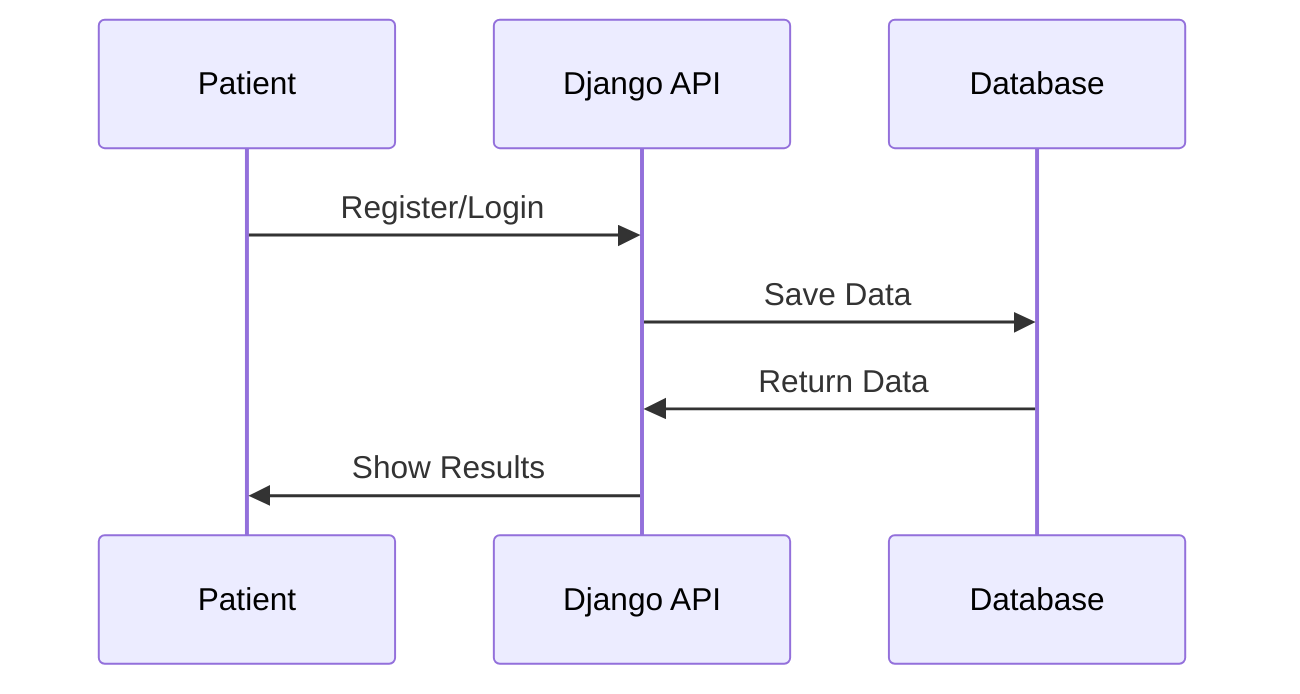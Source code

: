 sequenceDiagram
    participant P as Patient
    participant API as Django API
    participant DB as Database
    P->>API: Register/Login
    API->>DB: Save Data
    DB->>API: Return Data
    API->>P: Show Results